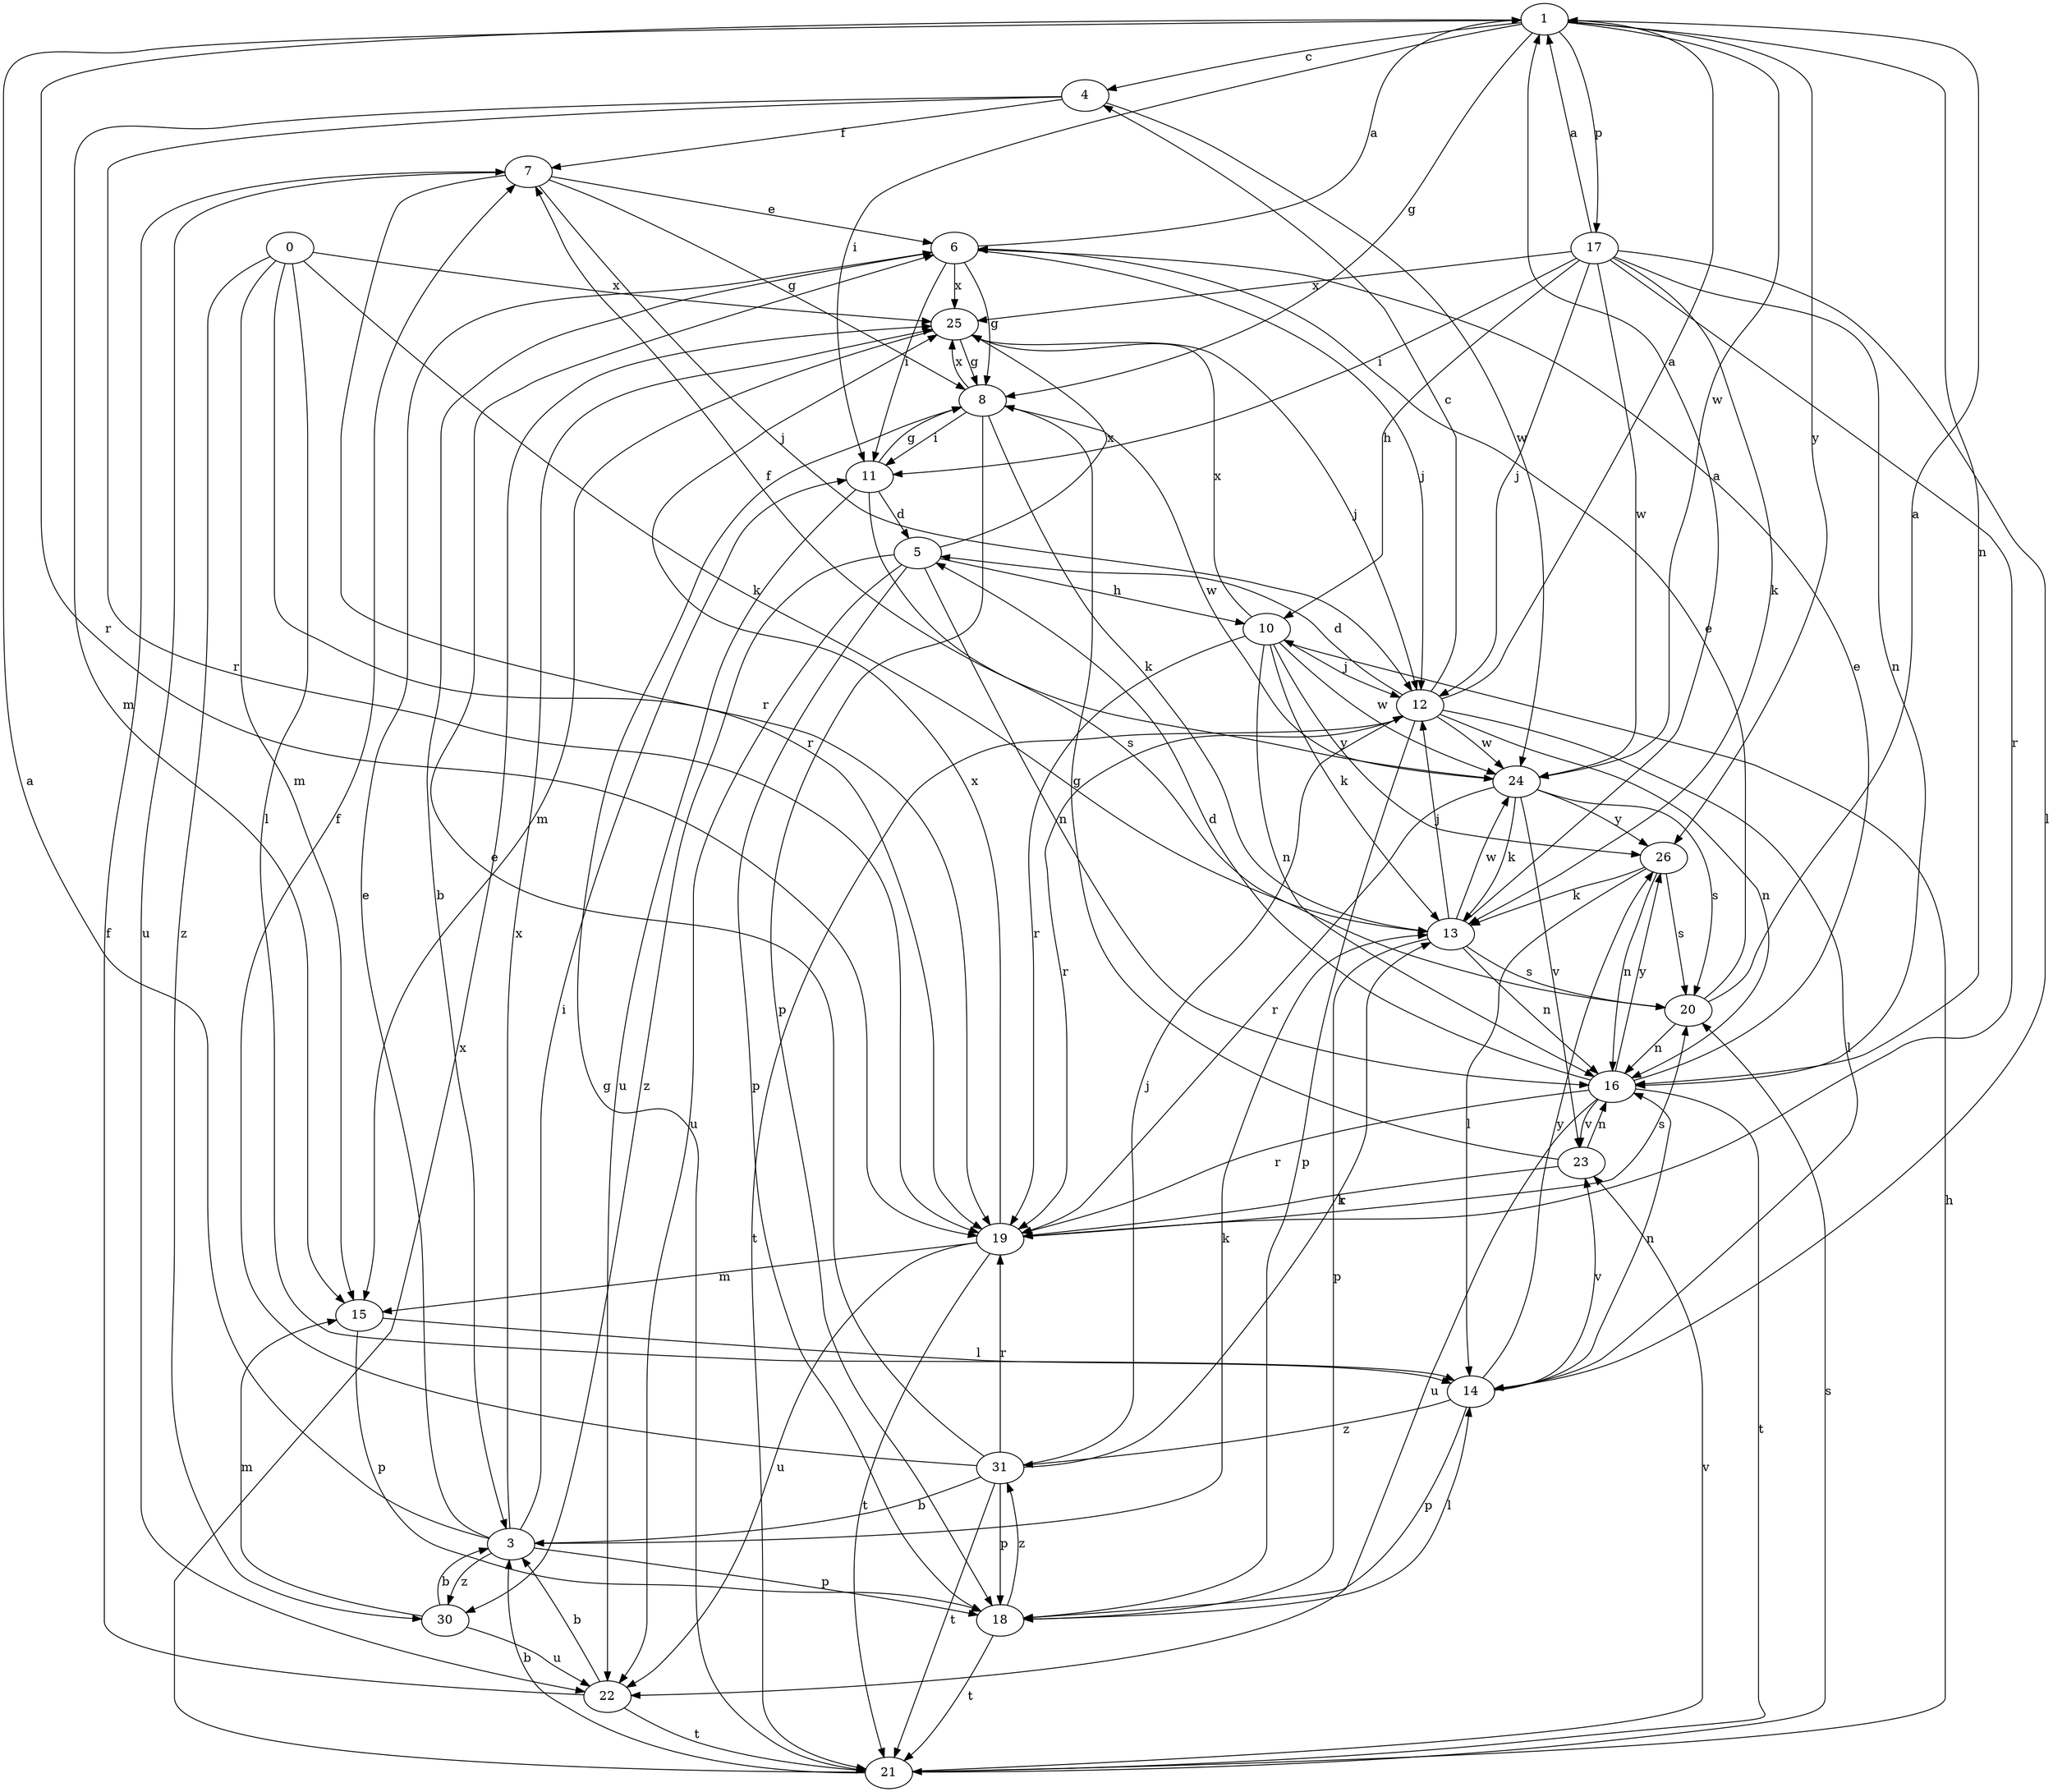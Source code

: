 strict digraph  {
1;
3;
4;
5;
6;
7;
8;
0;
10;
11;
12;
13;
14;
15;
16;
17;
18;
19;
20;
21;
22;
23;
24;
25;
26;
30;
31;
1 -> 4  [label=c];
1 -> 8  [label=g];
1 -> 11  [label=i];
1 -> 16  [label=n];
1 -> 17  [label=p];
1 -> 19  [label=r];
1 -> 24  [label=w];
1 -> 26  [label=y];
3 -> 1  [label=a];
3 -> 6  [label=e];
3 -> 11  [label=i];
3 -> 13  [label=k];
3 -> 18  [label=p];
3 -> 25  [label=x];
3 -> 30  [label=z];
4 -> 7  [label=f];
4 -> 15  [label=m];
4 -> 19  [label=r];
4 -> 24  [label=w];
5 -> 10  [label=h];
5 -> 16  [label=n];
5 -> 18  [label=p];
5 -> 22  [label=u];
5 -> 25  [label=x];
5 -> 30  [label=z];
6 -> 1  [label=a];
6 -> 3  [label=b];
6 -> 8  [label=g];
6 -> 11  [label=i];
6 -> 12  [label=j];
6 -> 25  [label=x];
7 -> 6  [label=e];
7 -> 8  [label=g];
7 -> 12  [label=j];
7 -> 19  [label=r];
7 -> 22  [label=u];
8 -> 11  [label=i];
8 -> 13  [label=k];
8 -> 18  [label=p];
8 -> 24  [label=w];
8 -> 25  [label=x];
0 -> 13  [label=k];
0 -> 14  [label=l];
0 -> 15  [label=m];
0 -> 19  [label=r];
0 -> 25  [label=x];
0 -> 30  [label=z];
10 -> 12  [label=j];
10 -> 13  [label=k];
10 -> 16  [label=n];
10 -> 19  [label=r];
10 -> 24  [label=w];
10 -> 25  [label=x];
10 -> 26  [label=y];
11 -> 5  [label=d];
11 -> 8  [label=g];
11 -> 20  [label=s];
11 -> 22  [label=u];
12 -> 1  [label=a];
12 -> 4  [label=c];
12 -> 5  [label=d];
12 -> 14  [label=l];
12 -> 16  [label=n];
12 -> 18  [label=p];
12 -> 19  [label=r];
12 -> 21  [label=t];
12 -> 24  [label=w];
13 -> 1  [label=a];
13 -> 12  [label=j];
13 -> 16  [label=n];
13 -> 18  [label=p];
13 -> 20  [label=s];
13 -> 24  [label=w];
14 -> 16  [label=n];
14 -> 18  [label=p];
14 -> 23  [label=v];
14 -> 26  [label=y];
14 -> 31  [label=z];
15 -> 14  [label=l];
15 -> 18  [label=p];
16 -> 5  [label=d];
16 -> 6  [label=e];
16 -> 19  [label=r];
16 -> 21  [label=t];
16 -> 22  [label=u];
16 -> 23  [label=v];
16 -> 26  [label=y];
17 -> 1  [label=a];
17 -> 10  [label=h];
17 -> 11  [label=i];
17 -> 12  [label=j];
17 -> 13  [label=k];
17 -> 14  [label=l];
17 -> 16  [label=n];
17 -> 19  [label=r];
17 -> 24  [label=w];
17 -> 25  [label=x];
18 -> 14  [label=l];
18 -> 21  [label=t];
18 -> 31  [label=z];
19 -> 15  [label=m];
19 -> 20  [label=s];
19 -> 21  [label=t];
19 -> 22  [label=u];
19 -> 25  [label=x];
20 -> 1  [label=a];
20 -> 6  [label=e];
20 -> 16  [label=n];
21 -> 3  [label=b];
21 -> 8  [label=g];
21 -> 10  [label=h];
21 -> 20  [label=s];
21 -> 23  [label=v];
21 -> 25  [label=x];
22 -> 3  [label=b];
22 -> 7  [label=f];
22 -> 21  [label=t];
23 -> 8  [label=g];
23 -> 16  [label=n];
23 -> 19  [label=r];
24 -> 7  [label=f];
24 -> 13  [label=k];
24 -> 19  [label=r];
24 -> 20  [label=s];
24 -> 23  [label=v];
24 -> 26  [label=y];
25 -> 8  [label=g];
25 -> 12  [label=j];
25 -> 15  [label=m];
26 -> 13  [label=k];
26 -> 14  [label=l];
26 -> 16  [label=n];
26 -> 20  [label=s];
30 -> 3  [label=b];
30 -> 15  [label=m];
30 -> 22  [label=u];
31 -> 3  [label=b];
31 -> 6  [label=e];
31 -> 7  [label=f];
31 -> 12  [label=j];
31 -> 13  [label=k];
31 -> 18  [label=p];
31 -> 19  [label=r];
31 -> 21  [label=t];
}

